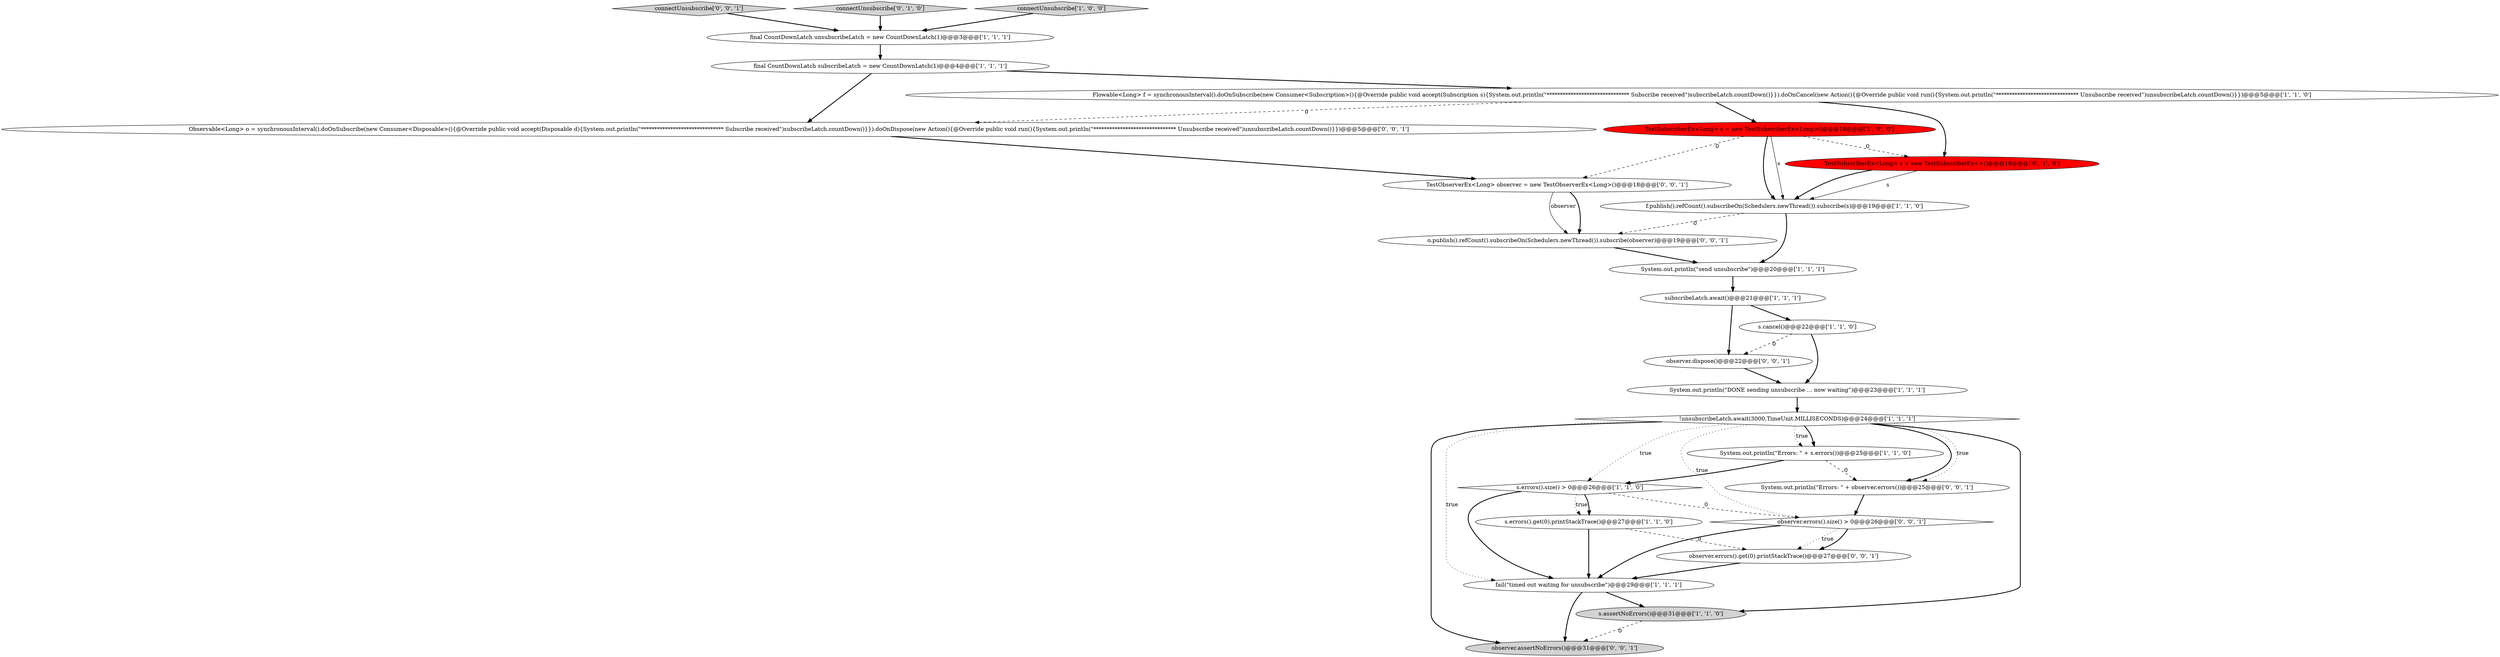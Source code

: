 digraph {
15 [style = filled, label = "Flowable<Long> f = synchronousInterval().doOnSubscribe(new Consumer<Subscription>(){@Override public void accept(Subscription s){System.out.println(\"******************************* Subscribe received\")subscribeLatch.countDown()}}).doOnCancel(new Action(){@Override public void run(){System.out.println(\"******************************* Unsubscribe received\")unsubscribeLatch.countDown()}})@@@5@@@['1', '1', '0']", fillcolor = white, shape = ellipse image = "AAA0AAABBB1BBB"];
21 [style = filled, label = "connectUnsubscribe['0', '0', '1']", fillcolor = lightgray, shape = diamond image = "AAA0AAABBB3BBB"];
3 [style = filled, label = "!unsubscribeLatch.await(3000,TimeUnit.MILLISECONDS)@@@24@@@['1', '1', '1']", fillcolor = white, shape = diamond image = "AAA0AAABBB1BBB"];
19 [style = filled, label = "observer.errors().size() > 0@@@26@@@['0', '0', '1']", fillcolor = white, shape = diamond image = "AAA0AAABBB3BBB"];
2 [style = filled, label = "final CountDownLatch subscribeLatch = new CountDownLatch(1)@@@4@@@['1', '1', '1']", fillcolor = white, shape = ellipse image = "AAA0AAABBB1BBB"];
25 [style = filled, label = "observer.dispose()@@@22@@@['0', '0', '1']", fillcolor = white, shape = ellipse image = "AAA0AAABBB3BBB"];
14 [style = filled, label = "final CountDownLatch unsubscribeLatch = new CountDownLatch(1)@@@3@@@['1', '1', '1']", fillcolor = white, shape = ellipse image = "AAA0AAABBB1BBB"];
16 [style = filled, label = "TestSubscriberEx<Long> s = new TestSubscriberEx<>()@@@18@@@['0', '1', '0']", fillcolor = red, shape = ellipse image = "AAA1AAABBB2BBB"];
17 [style = filled, label = "connectUnsubscribe['0', '1', '0']", fillcolor = lightgray, shape = diamond image = "AAA0AAABBB2BBB"];
7 [style = filled, label = "TestSubscriberEx<Long> s = new TestSubscriberEx<Long>()@@@18@@@['1', '0', '0']", fillcolor = red, shape = ellipse image = "AAA1AAABBB1BBB"];
6 [style = filled, label = "s.errors().size() > 0@@@26@@@['1', '1', '0']", fillcolor = white, shape = diamond image = "AAA0AAABBB1BBB"];
22 [style = filled, label = "Observable<Long> o = synchronousInterval().doOnSubscribe(new Consumer<Disposable>(){@Override public void accept(Disposable d){System.out.println(\"******************************* Subscribe received\")subscribeLatch.countDown()}}).doOnDispose(new Action(){@Override public void run(){System.out.println(\"******************************* Unsubscribe received\")unsubscribeLatch.countDown()}})@@@5@@@['0', '0', '1']", fillcolor = white, shape = ellipse image = "AAA0AAABBB3BBB"];
5 [style = filled, label = "f.publish().refCount().subscribeOn(Schedulers.newThread()).subscribe(s)@@@19@@@['1', '1', '0']", fillcolor = white, shape = ellipse image = "AAA0AAABBB1BBB"];
4 [style = filled, label = "s.cancel()@@@22@@@['1', '1', '0']", fillcolor = white, shape = ellipse image = "AAA0AAABBB1BBB"];
8 [style = filled, label = "s.errors().get(0).printStackTrace()@@@27@@@['1', '1', '0']", fillcolor = white, shape = ellipse image = "AAA0AAABBB1BBB"];
18 [style = filled, label = "System.out.println(\"Errors: \" + observer.errors())@@@25@@@['0', '0', '1']", fillcolor = white, shape = ellipse image = "AAA0AAABBB3BBB"];
0 [style = filled, label = "fail(\"timed out waiting for unsubscribe\")@@@29@@@['1', '1', '1']", fillcolor = white, shape = ellipse image = "AAA0AAABBB1BBB"];
1 [style = filled, label = "System.out.println(\"Errors: \" + s.errors())@@@25@@@['1', '1', '0']", fillcolor = white, shape = ellipse image = "AAA0AAABBB1BBB"];
20 [style = filled, label = "observer.errors().get(0).printStackTrace()@@@27@@@['0', '0', '1']", fillcolor = white, shape = ellipse image = "AAA0AAABBB3BBB"];
24 [style = filled, label = "o.publish().refCount().subscribeOn(Schedulers.newThread()).subscribe(observer)@@@19@@@['0', '0', '1']", fillcolor = white, shape = ellipse image = "AAA0AAABBB3BBB"];
26 [style = filled, label = "TestObserverEx<Long> observer = new TestObserverEx<Long>()@@@18@@@['0', '0', '1']", fillcolor = white, shape = ellipse image = "AAA0AAABBB3BBB"];
12 [style = filled, label = "connectUnsubscribe['1', '0', '0']", fillcolor = lightgray, shape = diamond image = "AAA0AAABBB1BBB"];
23 [style = filled, label = "observer.assertNoErrors()@@@31@@@['0', '0', '1']", fillcolor = lightgray, shape = ellipse image = "AAA0AAABBB3BBB"];
10 [style = filled, label = "System.out.println(\"DONE sending unsubscribe ... now waiting\")@@@23@@@['1', '1', '1']", fillcolor = white, shape = ellipse image = "AAA0AAABBB1BBB"];
11 [style = filled, label = "s.assertNoErrors()@@@31@@@['1', '1', '0']", fillcolor = lightgray, shape = ellipse image = "AAA0AAABBB1BBB"];
13 [style = filled, label = "subscribeLatch.await()@@@21@@@['1', '1', '1']", fillcolor = white, shape = ellipse image = "AAA0AAABBB1BBB"];
9 [style = filled, label = "System.out.println(\"send unsubscribe\")@@@20@@@['1', '1', '1']", fillcolor = white, shape = ellipse image = "AAA0AAABBB1BBB"];
4->10 [style = bold, label=""];
22->26 [style = bold, label=""];
13->25 [style = bold, label=""];
16->5 [style = solid, label="s"];
15->7 [style = bold, label=""];
5->9 [style = bold, label=""];
3->1 [style = bold, label=""];
7->16 [style = dashed, label="0"];
19->20 [style = dotted, label="true"];
19->20 [style = bold, label=""];
20->0 [style = bold, label=""];
8->20 [style = dashed, label="0"];
5->24 [style = dashed, label="0"];
3->11 [style = bold, label=""];
18->19 [style = bold, label=""];
0->11 [style = bold, label=""];
10->3 [style = bold, label=""];
11->23 [style = dashed, label="0"];
6->0 [style = bold, label=""];
26->24 [style = solid, label="observer"];
1->18 [style = dashed, label="0"];
3->6 [style = dotted, label="true"];
15->16 [style = bold, label=""];
26->24 [style = bold, label=""];
15->22 [style = dashed, label="0"];
19->0 [style = bold, label=""];
3->18 [style = bold, label=""];
8->0 [style = bold, label=""];
4->25 [style = dashed, label="0"];
3->23 [style = bold, label=""];
7->5 [style = bold, label=""];
3->19 [style = dotted, label="true"];
1->6 [style = bold, label=""];
0->23 [style = bold, label=""];
17->14 [style = bold, label=""];
6->8 [style = dotted, label="true"];
3->18 [style = dotted, label="true"];
6->8 [style = bold, label=""];
2->15 [style = bold, label=""];
12->14 [style = bold, label=""];
21->14 [style = bold, label=""];
7->5 [style = solid, label="s"];
3->0 [style = dotted, label="true"];
16->5 [style = bold, label=""];
6->19 [style = dashed, label="0"];
25->10 [style = bold, label=""];
14->2 [style = bold, label=""];
2->22 [style = bold, label=""];
7->26 [style = dashed, label="0"];
3->1 [style = dotted, label="true"];
24->9 [style = bold, label=""];
9->13 [style = bold, label=""];
13->4 [style = bold, label=""];
}
